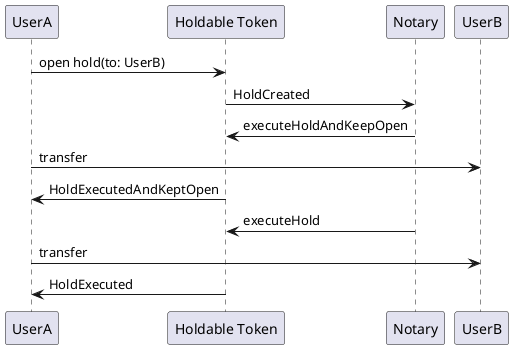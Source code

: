 @startuml
UserA -> "Holdable Token": open hold(to: UserB)
"Holdable Token" -> Notary: HoldCreated
Notary-> "Holdable Token" : executeHoldAndKeepOpen
UserA -> UserB: transfer
"Holdable Token" -> UserA: HoldExecutedAndKeptOpen
Notary-> "Holdable Token" : executeHold
UserA -> UserB: transfer
"Holdable Token" -> UserA: HoldExecuted
@enduml
